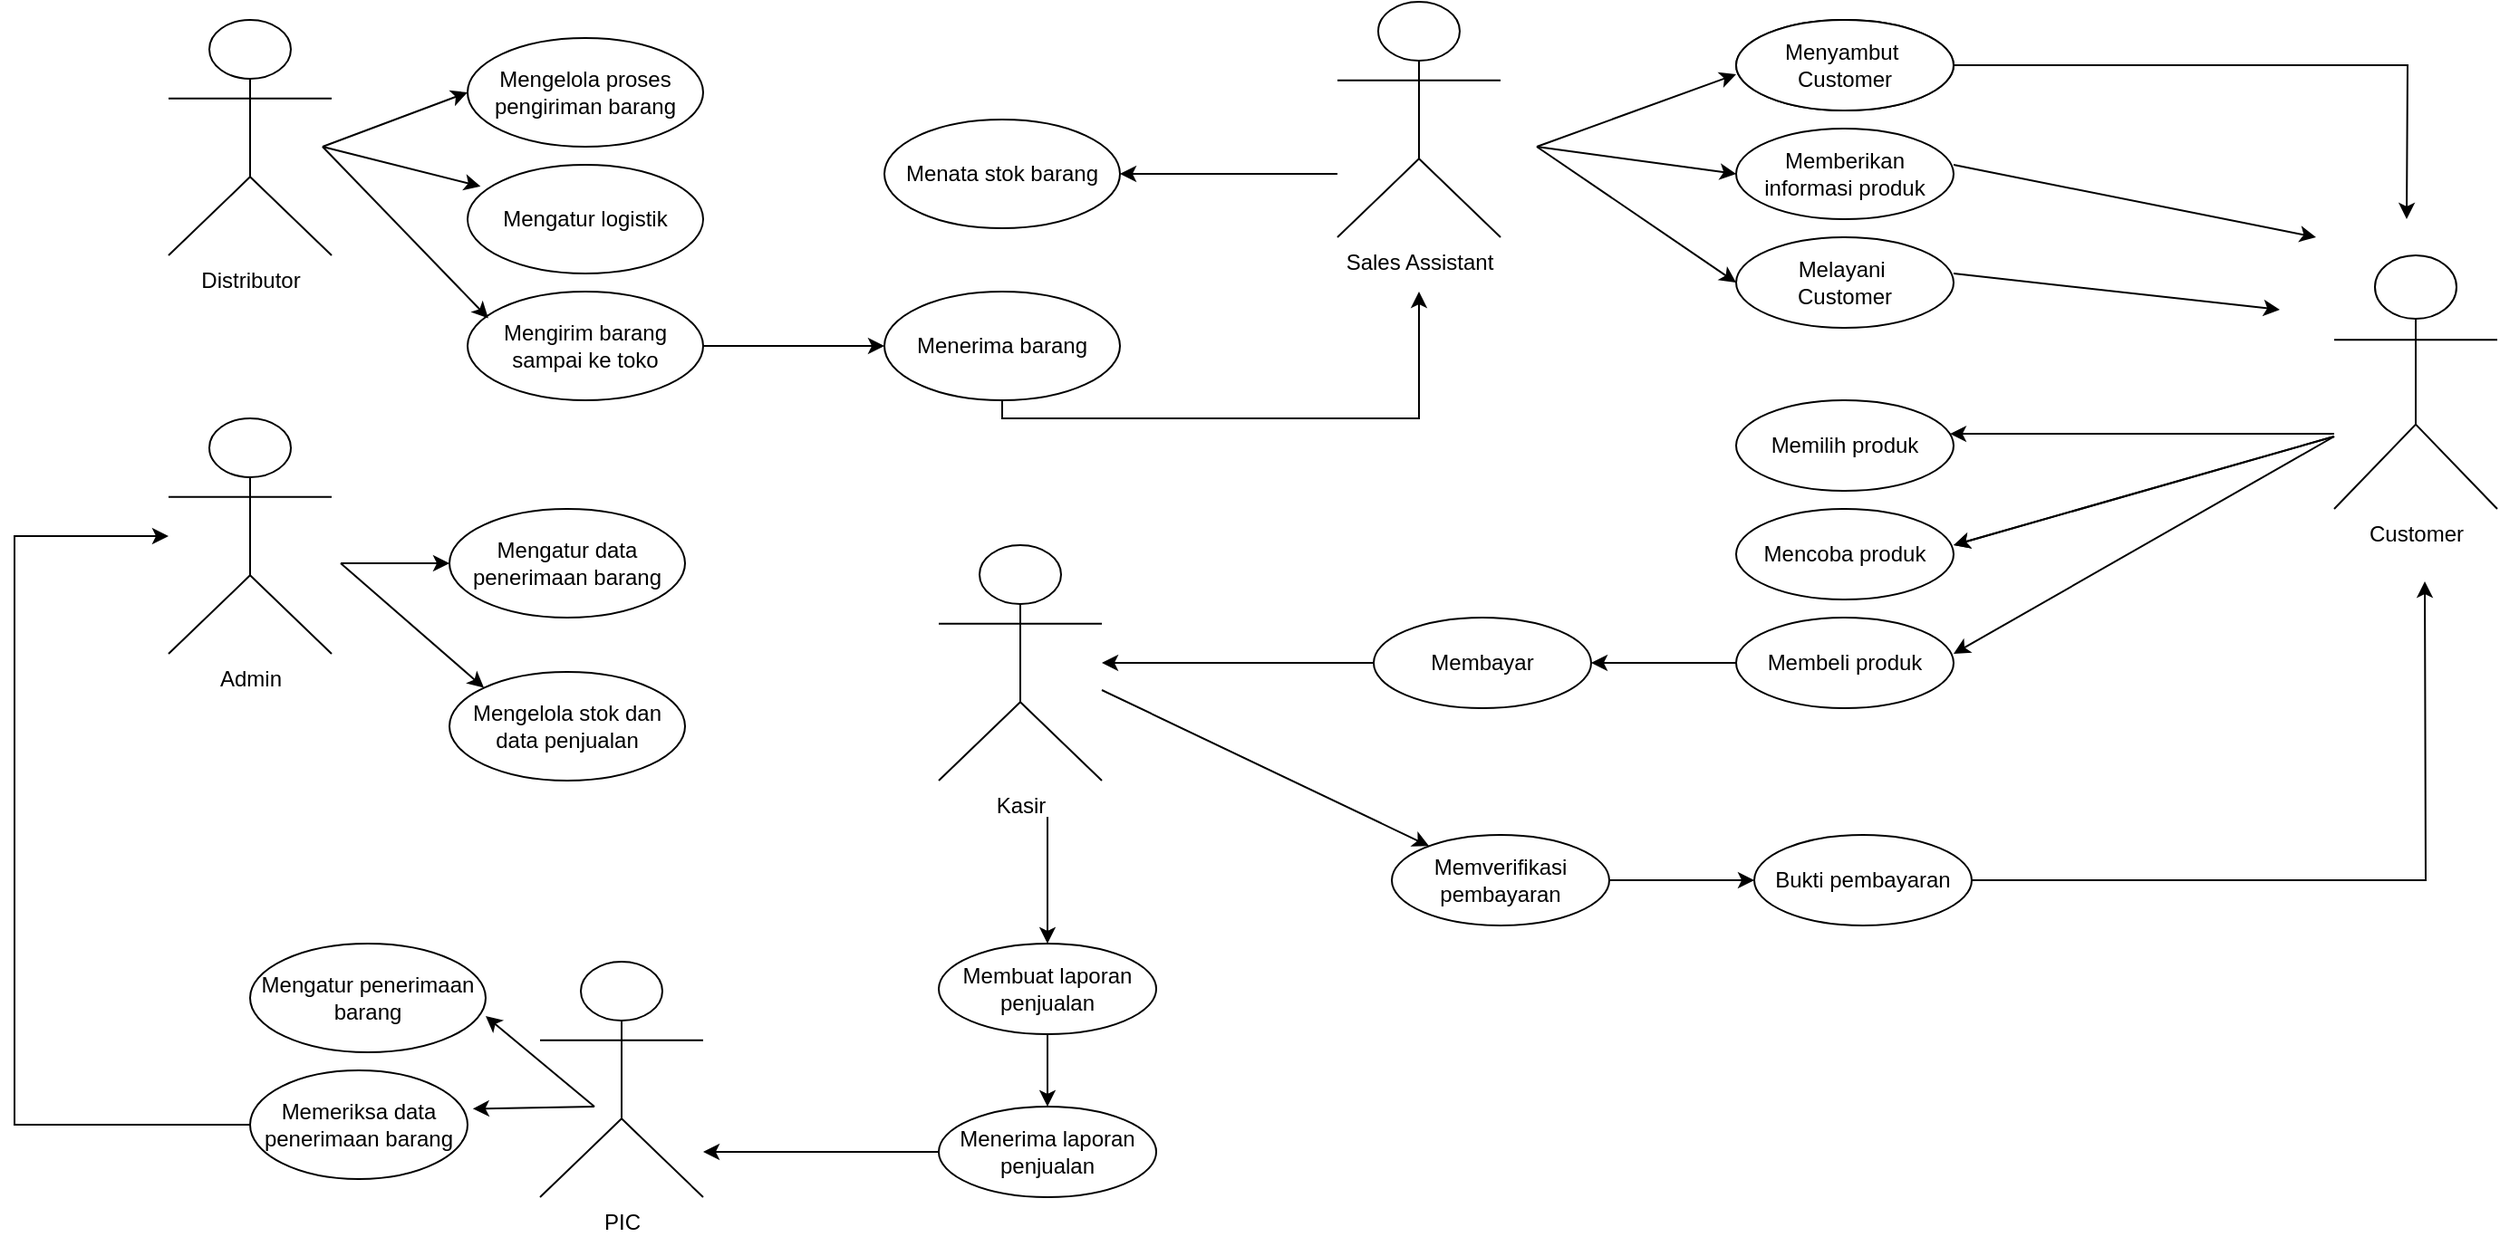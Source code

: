 <mxfile version="21.2.9" type="github">
  <diagram name="Page-1" id="0783ab3e-0a74-02c8-0abd-f7b4e66b4bec">
    <mxGraphModel dx="2450" dy="691" grid="1" gridSize="10" guides="1" tooltips="1" connect="1" arrows="1" fold="1" page="1" pageScale="1" pageWidth="850" pageHeight="1100" background="none" math="0" shadow="0">
      <root>
        <mxCell id="0" />
        <mxCell id="1" parent="0" />
        <mxCell id="GVv8gFYRpIaeeP-sdQF0-79" style="edgeStyle=orthogonalEdgeStyle;rounded=0;orthogonalLoop=1;jettySize=auto;html=1;entryX=1;entryY=0.5;entryDx=0;entryDy=0;" edge="1" parent="1" source="GVv8gFYRpIaeeP-sdQF0-1" target="GVv8gFYRpIaeeP-sdQF0-78">
          <mxGeometry relative="1" as="geometry">
            <Array as="points">
              <mxPoint x="110" y="135" />
              <mxPoint x="110" y="135" />
            </Array>
          </mxGeometry>
        </mxCell>
        <mxCell id="GVv8gFYRpIaeeP-sdQF0-1" value="Sales Assistant" style="shape=umlActor;verticalLabelPosition=bottom;verticalAlign=top;html=1;outlineConnect=0;" vertex="1" parent="1">
          <mxGeometry x="130" y="40" width="90" height="130" as="geometry" />
        </mxCell>
        <mxCell id="GVv8gFYRpIaeeP-sdQF0-40" value="" style="edgeStyle=orthogonalEdgeStyle;rounded=0;orthogonalLoop=1;jettySize=auto;html=1;" edge="1" parent="1" target="GVv8gFYRpIaeeP-sdQF0-39">
          <mxGeometry relative="1" as="geometry">
            <mxPoint x="-30" y="500" as="sourcePoint" />
            <Array as="points">
              <mxPoint x="-30" y="490" />
            </Array>
          </mxGeometry>
        </mxCell>
        <mxCell id="GVv8gFYRpIaeeP-sdQF0-3" value="PIC" style="shape=umlActor;verticalLabelPosition=bottom;verticalAlign=top;html=1;outlineConnect=0;" vertex="1" parent="1">
          <mxGeometry x="-310" y="570" width="90" height="130" as="geometry" />
        </mxCell>
        <mxCell id="GVv8gFYRpIaeeP-sdQF0-25" style="edgeStyle=orthogonalEdgeStyle;rounded=0;orthogonalLoop=1;jettySize=auto;html=1;" edge="1" parent="1" source="GVv8gFYRpIaeeP-sdQF0-5" target="GVv8gFYRpIaeeP-sdQF0-22">
          <mxGeometry relative="1" as="geometry">
            <Array as="points">
              <mxPoint x="680" y="270" />
              <mxPoint x="680" y="270" />
            </Array>
          </mxGeometry>
        </mxCell>
        <mxCell id="GVv8gFYRpIaeeP-sdQF0-5" value="Customer" style="shape=umlActor;verticalLabelPosition=bottom;verticalAlign=top;html=1;outlineConnect=0;" vertex="1" parent="1">
          <mxGeometry x="680" y="180" width="90" height="140" as="geometry" />
        </mxCell>
        <mxCell id="GVv8gFYRpIaeeP-sdQF0-7" value="Menyambut&amp;nbsp;&lt;br&gt;Customer" style="ellipse;whiteSpace=wrap;html=1;" vertex="1" parent="1">
          <mxGeometry x="350" y="50" width="120" height="50" as="geometry" />
        </mxCell>
        <mxCell id="GVv8gFYRpIaeeP-sdQF0-18" style="edgeStyle=orthogonalEdgeStyle;rounded=0;orthogonalLoop=1;jettySize=auto;html=1;" edge="1" parent="1" source="GVv8gFYRpIaeeP-sdQF0-8">
          <mxGeometry relative="1" as="geometry">
            <mxPoint x="720" y="160" as="targetPoint" />
          </mxGeometry>
        </mxCell>
        <mxCell id="GVv8gFYRpIaeeP-sdQF0-8" value="Menyambut&amp;nbsp;&lt;br&gt;Customer" style="ellipse;whiteSpace=wrap;html=1;" vertex="1" parent="1">
          <mxGeometry x="350" y="50" width="120" height="50" as="geometry" />
        </mxCell>
        <mxCell id="GVv8gFYRpIaeeP-sdQF0-9" value="Memberikan informasi produk" style="ellipse;whiteSpace=wrap;html=1;" vertex="1" parent="1">
          <mxGeometry x="350" y="110" width="120" height="50" as="geometry" />
        </mxCell>
        <mxCell id="GVv8gFYRpIaeeP-sdQF0-10" value="Melayani&amp;nbsp;&lt;br&gt;Customer" style="ellipse;whiteSpace=wrap;html=1;" vertex="1" parent="1">
          <mxGeometry x="350" y="170" width="120" height="50" as="geometry" />
        </mxCell>
        <mxCell id="GVv8gFYRpIaeeP-sdQF0-14" value="" style="endArrow=classic;html=1;rounded=0;" edge="1" parent="1">
          <mxGeometry width="50" height="50" relative="1" as="geometry">
            <mxPoint x="240" y="120" as="sourcePoint" />
            <mxPoint x="350" y="80" as="targetPoint" />
          </mxGeometry>
        </mxCell>
        <mxCell id="GVv8gFYRpIaeeP-sdQF0-16" value="" style="endArrow=classic;html=1;rounded=0;entryX=0;entryY=0.5;entryDx=0;entryDy=0;" edge="1" parent="1" target="GVv8gFYRpIaeeP-sdQF0-9">
          <mxGeometry width="50" height="50" relative="1" as="geometry">
            <mxPoint x="240" y="120" as="sourcePoint" />
            <mxPoint x="350" y="80" as="targetPoint" />
          </mxGeometry>
        </mxCell>
        <mxCell id="GVv8gFYRpIaeeP-sdQF0-17" value="" style="endArrow=classic;html=1;rounded=0;entryX=0;entryY=0.5;entryDx=0;entryDy=0;" edge="1" parent="1" target="GVv8gFYRpIaeeP-sdQF0-10">
          <mxGeometry width="50" height="50" relative="1" as="geometry">
            <mxPoint x="240" y="120" as="sourcePoint" />
            <mxPoint x="360" y="90" as="targetPoint" />
          </mxGeometry>
        </mxCell>
        <mxCell id="GVv8gFYRpIaeeP-sdQF0-20" value="" style="endArrow=classic;html=1;rounded=0;" edge="1" parent="1">
          <mxGeometry width="50" height="50" relative="1" as="geometry">
            <mxPoint x="470" y="130" as="sourcePoint" />
            <mxPoint x="670" y="170" as="targetPoint" />
          </mxGeometry>
        </mxCell>
        <mxCell id="GVv8gFYRpIaeeP-sdQF0-21" value="" style="endArrow=classic;html=1;rounded=0;" edge="1" parent="1">
          <mxGeometry width="50" height="50" relative="1" as="geometry">
            <mxPoint x="470" y="190" as="sourcePoint" />
            <mxPoint x="650" y="210" as="targetPoint" />
          </mxGeometry>
        </mxCell>
        <mxCell id="GVv8gFYRpIaeeP-sdQF0-22" value="Memilih produk" style="ellipse;whiteSpace=wrap;html=1;" vertex="1" parent="1">
          <mxGeometry x="350" y="260" width="120" height="50" as="geometry" />
        </mxCell>
        <mxCell id="GVv8gFYRpIaeeP-sdQF0-23" value="Mencoba produk" style="ellipse;whiteSpace=wrap;html=1;" vertex="1" parent="1">
          <mxGeometry x="350" y="320" width="120" height="50" as="geometry" />
        </mxCell>
        <mxCell id="GVv8gFYRpIaeeP-sdQF0-32" style="edgeStyle=orthogonalEdgeStyle;rounded=0;orthogonalLoop=1;jettySize=auto;html=1;entryX=1;entryY=0.5;entryDx=0;entryDy=0;" edge="1" parent="1" source="GVv8gFYRpIaeeP-sdQF0-24" target="GVv8gFYRpIaeeP-sdQF0-30">
          <mxGeometry relative="1" as="geometry" />
        </mxCell>
        <mxCell id="GVv8gFYRpIaeeP-sdQF0-24" value="Membeli produk" style="ellipse;whiteSpace=wrap;html=1;" vertex="1" parent="1">
          <mxGeometry x="350" y="380" width="120" height="50" as="geometry" />
        </mxCell>
        <mxCell id="GVv8gFYRpIaeeP-sdQF0-26" value="" style="endArrow=classic;html=1;rounded=0;" edge="1" parent="1">
          <mxGeometry width="50" height="50" relative="1" as="geometry">
            <mxPoint x="680" y="280" as="sourcePoint" />
            <mxPoint x="470" y="340" as="targetPoint" />
          </mxGeometry>
        </mxCell>
        <mxCell id="GVv8gFYRpIaeeP-sdQF0-27" value="" style="endArrow=classic;html=1;rounded=0;" edge="1" parent="1">
          <mxGeometry width="50" height="50" relative="1" as="geometry">
            <mxPoint x="680" y="280" as="sourcePoint" />
            <mxPoint x="470" y="340" as="targetPoint" />
          </mxGeometry>
        </mxCell>
        <mxCell id="GVv8gFYRpIaeeP-sdQF0-28" value="" style="endArrow=classic;html=1;rounded=0;" edge="1" parent="1">
          <mxGeometry width="50" height="50" relative="1" as="geometry">
            <mxPoint x="680" y="280" as="sourcePoint" />
            <mxPoint x="470" y="400" as="targetPoint" />
          </mxGeometry>
        </mxCell>
        <mxCell id="GVv8gFYRpIaeeP-sdQF0-33" style="edgeStyle=orthogonalEdgeStyle;rounded=0;orthogonalLoop=1;jettySize=auto;html=1;" edge="1" parent="1" source="GVv8gFYRpIaeeP-sdQF0-30">
          <mxGeometry relative="1" as="geometry">
            <mxPoint y="405" as="targetPoint" />
          </mxGeometry>
        </mxCell>
        <mxCell id="GVv8gFYRpIaeeP-sdQF0-30" value="Membayar" style="ellipse;whiteSpace=wrap;html=1;" vertex="1" parent="1">
          <mxGeometry x="150" y="380" width="120" height="50" as="geometry" />
        </mxCell>
        <mxCell id="GVv8gFYRpIaeeP-sdQF0-37" style="edgeStyle=orthogonalEdgeStyle;rounded=0;orthogonalLoop=1;jettySize=auto;html=1;entryX=0;entryY=0.5;entryDx=0;entryDy=0;" edge="1" parent="1" source="GVv8gFYRpIaeeP-sdQF0-34" target="GVv8gFYRpIaeeP-sdQF0-35">
          <mxGeometry relative="1" as="geometry" />
        </mxCell>
        <mxCell id="GVv8gFYRpIaeeP-sdQF0-34" value="Memverifikasi pembayaran" style="ellipse;whiteSpace=wrap;html=1;" vertex="1" parent="1">
          <mxGeometry x="160" y="500" width="120" height="50" as="geometry" />
        </mxCell>
        <mxCell id="GVv8gFYRpIaeeP-sdQF0-38" style="edgeStyle=orthogonalEdgeStyle;rounded=0;orthogonalLoop=1;jettySize=auto;html=1;" edge="1" parent="1" source="GVv8gFYRpIaeeP-sdQF0-35">
          <mxGeometry relative="1" as="geometry">
            <mxPoint x="730" y="360" as="targetPoint" />
          </mxGeometry>
        </mxCell>
        <mxCell id="GVv8gFYRpIaeeP-sdQF0-35" value="Bukti pembayaran" style="ellipse;whiteSpace=wrap;html=1;" vertex="1" parent="1">
          <mxGeometry x="360" y="500" width="120" height="50" as="geometry" />
        </mxCell>
        <mxCell id="GVv8gFYRpIaeeP-sdQF0-36" value="" style="endArrow=classic;html=1;rounded=0;" edge="1" parent="1" target="GVv8gFYRpIaeeP-sdQF0-34">
          <mxGeometry width="50" height="50" relative="1" as="geometry">
            <mxPoint y="420" as="sourcePoint" />
            <mxPoint x="130" y="410" as="targetPoint" />
          </mxGeometry>
        </mxCell>
        <mxCell id="GVv8gFYRpIaeeP-sdQF0-42" style="edgeStyle=orthogonalEdgeStyle;rounded=0;orthogonalLoop=1;jettySize=auto;html=1;entryX=0.5;entryY=0;entryDx=0;entryDy=0;" edge="1" parent="1" source="GVv8gFYRpIaeeP-sdQF0-39" target="GVv8gFYRpIaeeP-sdQF0-41">
          <mxGeometry relative="1" as="geometry" />
        </mxCell>
        <mxCell id="GVv8gFYRpIaeeP-sdQF0-39" value="Membuat laporan penjualan" style="ellipse;whiteSpace=wrap;html=1;" vertex="1" parent="1">
          <mxGeometry x="-90" y="560" width="120" height="50" as="geometry" />
        </mxCell>
        <mxCell id="GVv8gFYRpIaeeP-sdQF0-44" style="edgeStyle=orthogonalEdgeStyle;rounded=0;orthogonalLoop=1;jettySize=auto;html=1;" edge="1" parent="1" source="GVv8gFYRpIaeeP-sdQF0-41" target="GVv8gFYRpIaeeP-sdQF0-3">
          <mxGeometry relative="1" as="geometry">
            <Array as="points">
              <mxPoint x="-200" y="675" />
              <mxPoint x="-200" y="675" />
            </Array>
          </mxGeometry>
        </mxCell>
        <mxCell id="GVv8gFYRpIaeeP-sdQF0-41" value="Menerima laporan penjualan" style="ellipse;whiteSpace=wrap;html=1;" vertex="1" parent="1">
          <mxGeometry x="-90" y="650" width="120" height="50" as="geometry" />
        </mxCell>
        <mxCell id="GVv8gFYRpIaeeP-sdQF0-43" value="Kasir" style="shape=umlActor;verticalLabelPosition=bottom;verticalAlign=top;html=1;outlineConnect=0;" vertex="1" parent="1">
          <mxGeometry x="-90" y="340" width="90" height="130" as="geometry" />
        </mxCell>
        <mxCell id="GVv8gFYRpIaeeP-sdQF0-49" value="Admin" style="shape=umlActor;verticalLabelPosition=bottom;verticalAlign=top;html=1;outlineConnect=0;" vertex="1" parent="1">
          <mxGeometry x="-515" y="270" width="90" height="130" as="geometry" />
        </mxCell>
        <mxCell id="GVv8gFYRpIaeeP-sdQF0-50" value="Distributor" style="shape=umlActor;verticalLabelPosition=bottom;verticalAlign=top;html=1;outlineConnect=0;" vertex="1" parent="1">
          <mxGeometry x="-515" y="50" width="90" height="130" as="geometry" />
        </mxCell>
        <mxCell id="GVv8gFYRpIaeeP-sdQF0-67" style="edgeStyle=orthogonalEdgeStyle;rounded=0;orthogonalLoop=1;jettySize=auto;html=1;" edge="1" parent="1" source="GVv8gFYRpIaeeP-sdQF0-52" target="GVv8gFYRpIaeeP-sdQF0-49">
          <mxGeometry relative="1" as="geometry">
            <Array as="points">
              <mxPoint x="-600" y="660" />
              <mxPoint x="-600" y="335" />
            </Array>
          </mxGeometry>
        </mxCell>
        <mxCell id="GVv8gFYRpIaeeP-sdQF0-52" value="Memeriksa data penerimaan barang" style="ellipse;whiteSpace=wrap;html=1;" vertex="1" parent="1">
          <mxGeometry x="-470" y="630" width="120" height="60" as="geometry" />
        </mxCell>
        <mxCell id="GVv8gFYRpIaeeP-sdQF0-53" value="Mengatur penerimaan barang" style="ellipse;whiteSpace=wrap;html=1;" vertex="1" parent="1">
          <mxGeometry x="-470" y="560" width="130" height="60" as="geometry" />
        </mxCell>
        <mxCell id="GVv8gFYRpIaeeP-sdQF0-56" value="" style="endArrow=classic;html=1;rounded=0;" edge="1" parent="1">
          <mxGeometry width="50" height="50" relative="1" as="geometry">
            <mxPoint x="-280" y="650" as="sourcePoint" />
            <mxPoint x="-340" y="600" as="targetPoint" />
          </mxGeometry>
        </mxCell>
        <mxCell id="GVv8gFYRpIaeeP-sdQF0-57" value="" style="endArrow=classic;html=1;rounded=0;entryX=1.024;entryY=0.353;entryDx=0;entryDy=0;entryPerimeter=0;" edge="1" parent="1" target="GVv8gFYRpIaeeP-sdQF0-52">
          <mxGeometry width="50" height="50" relative="1" as="geometry">
            <mxPoint x="-280" y="650" as="sourcePoint" />
            <mxPoint x="-330" y="610" as="targetPoint" />
          </mxGeometry>
        </mxCell>
        <mxCell id="GVv8gFYRpIaeeP-sdQF0-60" value="Mengatur data penerimaan barang" style="ellipse;whiteSpace=wrap;html=1;" vertex="1" parent="1">
          <mxGeometry x="-360" y="320" width="130" height="60" as="geometry" />
        </mxCell>
        <mxCell id="GVv8gFYRpIaeeP-sdQF0-61" value="Mengelola stok dan data penjualan" style="ellipse;whiteSpace=wrap;html=1;" vertex="1" parent="1">
          <mxGeometry x="-360" y="410" width="130" height="60" as="geometry" />
        </mxCell>
        <mxCell id="GVv8gFYRpIaeeP-sdQF0-63" value="" style="endArrow=classic;html=1;rounded=0;entryX=0;entryY=0.5;entryDx=0;entryDy=0;" edge="1" parent="1" target="GVv8gFYRpIaeeP-sdQF0-60">
          <mxGeometry width="50" height="50" relative="1" as="geometry">
            <mxPoint x="-420" y="350" as="sourcePoint" />
            <mxPoint x="-690" y="500" as="targetPoint" />
          </mxGeometry>
        </mxCell>
        <mxCell id="GVv8gFYRpIaeeP-sdQF0-65" value="" style="endArrow=classic;html=1;rounded=0;entryX=0;entryY=0;entryDx=0;entryDy=0;" edge="1" parent="1" target="GVv8gFYRpIaeeP-sdQF0-61">
          <mxGeometry width="50" height="50" relative="1" as="geometry">
            <mxPoint x="-420" y="350" as="sourcePoint" />
            <mxPoint x="-690" y="500" as="targetPoint" />
          </mxGeometry>
        </mxCell>
        <mxCell id="GVv8gFYRpIaeeP-sdQF0-68" value="Mengelola proses pengiriman barang" style="ellipse;whiteSpace=wrap;html=1;" vertex="1" parent="1">
          <mxGeometry x="-350" y="60" width="130" height="60" as="geometry" />
        </mxCell>
        <mxCell id="GVv8gFYRpIaeeP-sdQF0-69" value="Mengatur logistik" style="ellipse;whiteSpace=wrap;html=1;" vertex="1" parent="1">
          <mxGeometry x="-350" y="130" width="130" height="60" as="geometry" />
        </mxCell>
        <mxCell id="GVv8gFYRpIaeeP-sdQF0-76" style="edgeStyle=orthogonalEdgeStyle;rounded=0;orthogonalLoop=1;jettySize=auto;html=1;entryX=0;entryY=0.5;entryDx=0;entryDy=0;" edge="1" parent="1" source="GVv8gFYRpIaeeP-sdQF0-70" target="GVv8gFYRpIaeeP-sdQF0-75">
          <mxGeometry relative="1" as="geometry" />
        </mxCell>
        <mxCell id="GVv8gFYRpIaeeP-sdQF0-70" value="Mengirim barang sampai ke toko" style="ellipse;whiteSpace=wrap;html=1;" vertex="1" parent="1">
          <mxGeometry x="-350" y="200" width="130" height="60" as="geometry" />
        </mxCell>
        <mxCell id="GVv8gFYRpIaeeP-sdQF0-72" value="" style="endArrow=classic;html=1;rounded=0;entryX=0;entryY=0.5;entryDx=0;entryDy=0;" edge="1" parent="1" target="GVv8gFYRpIaeeP-sdQF0-68">
          <mxGeometry width="50" height="50" relative="1" as="geometry">
            <mxPoint x="-430" y="120" as="sourcePoint" />
            <mxPoint x="-380" y="70" as="targetPoint" />
          </mxGeometry>
        </mxCell>
        <mxCell id="GVv8gFYRpIaeeP-sdQF0-73" value="" style="endArrow=classic;html=1;rounded=0;entryX=0.055;entryY=0.198;entryDx=0;entryDy=0;entryPerimeter=0;" edge="1" parent="1" target="GVv8gFYRpIaeeP-sdQF0-69">
          <mxGeometry width="50" height="50" relative="1" as="geometry">
            <mxPoint x="-430" y="120" as="sourcePoint" />
            <mxPoint x="-340" y="100" as="targetPoint" />
          </mxGeometry>
        </mxCell>
        <mxCell id="GVv8gFYRpIaeeP-sdQF0-74" value="" style="endArrow=classic;html=1;rounded=0;entryX=0.088;entryY=0.245;entryDx=0;entryDy=0;entryPerimeter=0;" edge="1" parent="1" target="GVv8gFYRpIaeeP-sdQF0-70">
          <mxGeometry width="50" height="50" relative="1" as="geometry">
            <mxPoint x="-430" y="120" as="sourcePoint" />
            <mxPoint x="-333" y="152" as="targetPoint" />
          </mxGeometry>
        </mxCell>
        <mxCell id="GVv8gFYRpIaeeP-sdQF0-77" style="edgeStyle=orthogonalEdgeStyle;rounded=0;orthogonalLoop=1;jettySize=auto;html=1;" edge="1" parent="1" source="GVv8gFYRpIaeeP-sdQF0-75">
          <mxGeometry relative="1" as="geometry">
            <mxPoint x="175" y="200" as="targetPoint" />
            <Array as="points">
              <mxPoint x="-55" y="270" />
              <mxPoint x="175" y="270" />
            </Array>
          </mxGeometry>
        </mxCell>
        <mxCell id="GVv8gFYRpIaeeP-sdQF0-75" value="Menerima barang" style="ellipse;whiteSpace=wrap;html=1;" vertex="1" parent="1">
          <mxGeometry x="-120" y="200" width="130" height="60" as="geometry" />
        </mxCell>
        <mxCell id="GVv8gFYRpIaeeP-sdQF0-78" value="Menata stok barang" style="ellipse;whiteSpace=wrap;html=1;" vertex="1" parent="1">
          <mxGeometry x="-120" y="105" width="130" height="60" as="geometry" />
        </mxCell>
      </root>
    </mxGraphModel>
  </diagram>
</mxfile>
